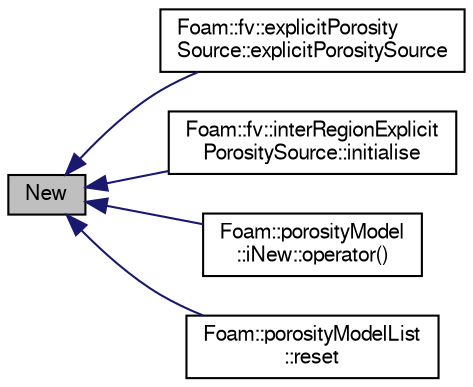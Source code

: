 digraph "New"
{
  bgcolor="transparent";
  edge [fontname="FreeSans",fontsize="10",labelfontname="FreeSans",labelfontsize="10"];
  node [fontname="FreeSans",fontsize="10",shape=record];
  rankdir="LR";
  Node680 [label="New",height=0.2,width=0.4,color="black", fillcolor="grey75", style="filled", fontcolor="black"];
  Node680 -> Node681 [dir="back",color="midnightblue",fontsize="10",style="solid",fontname="FreeSans"];
  Node681 [label="Foam::fv::explicitPorosity\lSource::explicitPorositySource",height=0.2,width=0.4,color="black",URL="$a23466.html#a19cc387c2bc3a1cea3bb7c9cf6ecda63",tooltip="Construct from components. "];
  Node680 -> Node682 [dir="back",color="midnightblue",fontsize="10",style="solid",fontname="FreeSans"];
  Node682 [label="Foam::fv::interRegionExplicit\lPorositySource::initialise",height=0.2,width=0.4,color="black",URL="$a23534.html#a18abf8b19283101238a77c9e6865b673",tooltip="Initialise. "];
  Node680 -> Node683 [dir="back",color="midnightblue",fontsize="10",style="solid",fontname="FreeSans"];
  Node683 [label="Foam::porosityModel\l::iNew::operator()",height=0.2,width=0.4,color="black",URL="$a21922.html#aad80947cf7029ef329606d2b1ebe3939"];
  Node680 -> Node684 [dir="back",color="midnightblue",fontsize="10",style="solid",fontname="FreeSans"];
  Node684 [label="Foam::porosityModelList\l::reset",height=0.2,width=0.4,color="black",URL="$a21926.html#a08d5e47664d164c806dc4d18a7d139aa",tooltip="Reset the source list. "];
}
